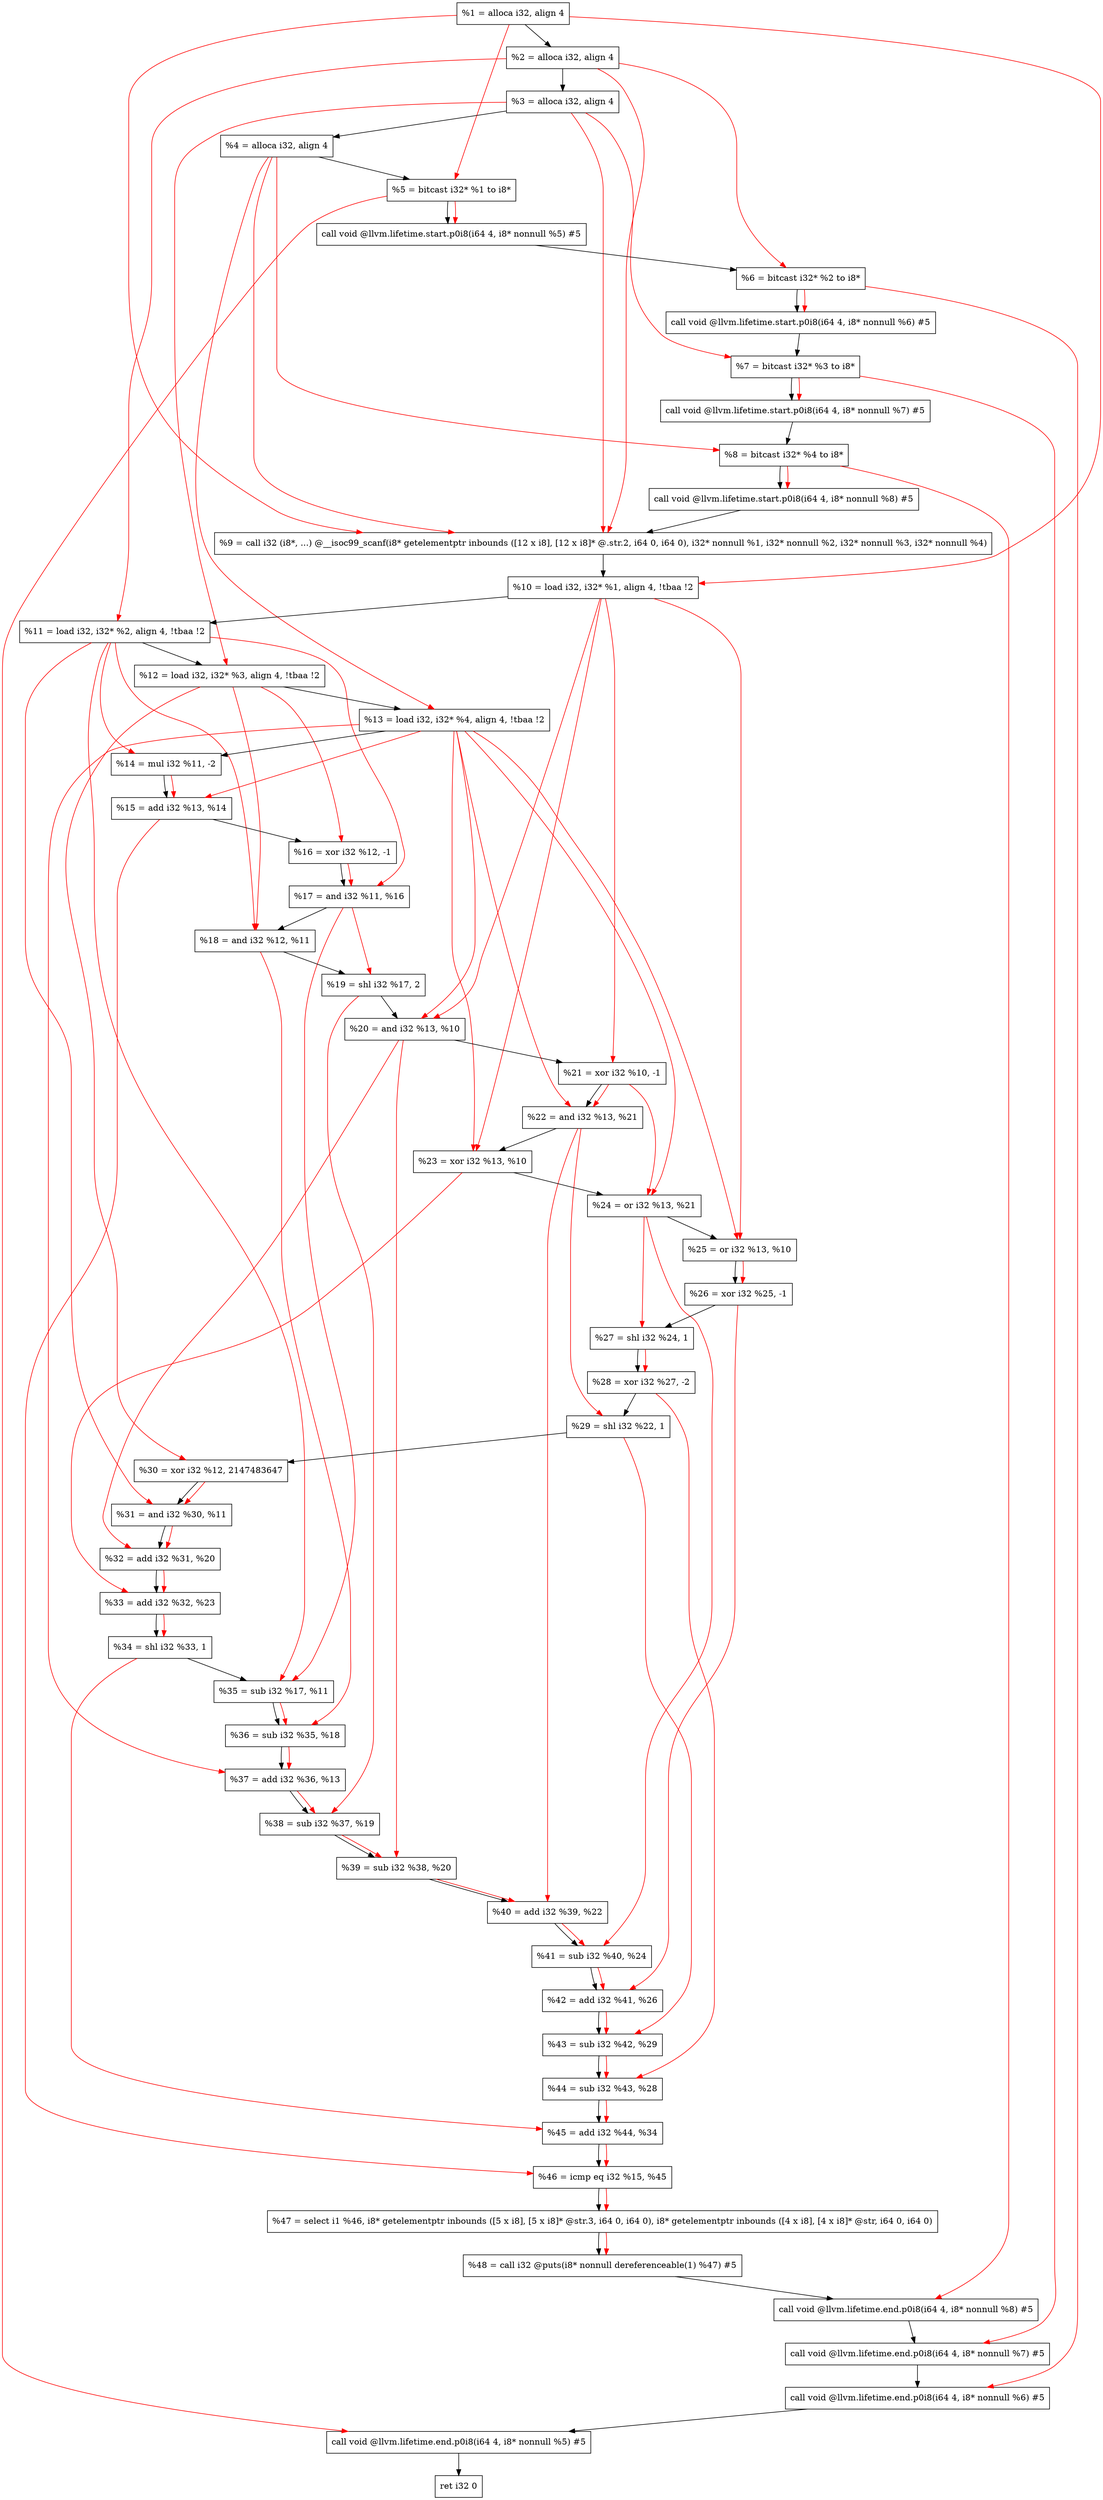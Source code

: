 digraph "DFG for'main' function" {
	Node0x2312768[shape=record, label="  %1 = alloca i32, align 4"];
	Node0x23127e8[shape=record, label="  %2 = alloca i32, align 4"];
	Node0x2312878[shape=record, label="  %3 = alloca i32, align 4"];
	Node0x23128d8[shape=record, label="  %4 = alloca i32, align 4"];
	Node0x2312988[shape=record, label="  %5 = bitcast i32* %1 to i8*"];
	Node0x2312db8[shape=record, label="  call void @llvm.lifetime.start.p0i8(i64 4, i8* nonnull %5) #5"];
	Node0x2312e98[shape=record, label="  %6 = bitcast i32* %2 to i8*"];
	Node0x2312f98[shape=record, label="  call void @llvm.lifetime.start.p0i8(i64 4, i8* nonnull %6) #5"];
	Node0x2313058[shape=record, label="  %7 = bitcast i32* %3 to i8*"];
	Node0x2313108[shape=record, label="  call void @llvm.lifetime.start.p0i8(i64 4, i8* nonnull %7) #5"];
	Node0x23131c8[shape=record, label="  %8 = bitcast i32* %4 to i8*"];
	Node0x2313278[shape=record, label="  call void @llvm.lifetime.start.p0i8(i64 4, i8* nonnull %8) #5"];
	Node0x230da00[shape=record, label="  %9 = call i32 (i8*, ...) @__isoc99_scanf(i8* getelementptr inbounds ([12 x i8], [12 x i8]* @.str.2, i64 0, i64 0), i32* nonnull %1, i32* nonnull %2, i32* nonnull %3, i32* nonnull %4)"];
	Node0x2313478[shape=record, label="  %10 = load i32, i32* %1, align 4, !tbaa !2"];
	Node0x23143e8[shape=record, label="  %11 = load i32, i32* %2, align 4, !tbaa !2"];
	Node0x2314a58[shape=record, label="  %12 = load i32, i32* %3, align 4, !tbaa !2"];
	Node0x2314ab8[shape=record, label="  %13 = load i32, i32* %4, align 4, !tbaa !2"];
	Node0x2314b30[shape=record, label="  %14 = mul i32 %11, -2"];
	Node0x2314ba0[shape=record, label="  %15 = add i32 %13, %14"];
	Node0x2314c10[shape=record, label="  %16 = xor i32 %12, -1"];
	Node0x2314c80[shape=record, label="  %17 = and i32 %11, %16"];
	Node0x2314cf0[shape=record, label="  %18 = and i32 %12, %11"];
	Node0x2314d60[shape=record, label="  %19 = shl i32 %17, 2"];
	Node0x2314dd0[shape=record, label="  %20 = and i32 %13, %10"];
	Node0x2314e40[shape=record, label="  %21 = xor i32 %10, -1"];
	Node0x2314eb0[shape=record, label="  %22 = and i32 %13, %21"];
	Node0x2314f20[shape=record, label="  %23 = xor i32 %13, %10"];
	Node0x2314f90[shape=record, label="  %24 = or i32 %13, %21"];
	Node0x2315000[shape=record, label="  %25 = or i32 %13, %10"];
	Node0x2315070[shape=record, label="  %26 = xor i32 %25, -1"];
	Node0x23150e0[shape=record, label="  %27 = shl i32 %24, 1"];
	Node0x2315150[shape=record, label="  %28 = xor i32 %27, -2"];
	Node0x23151c0[shape=record, label="  %29 = shl i32 %22, 1"];
	Node0x2315230[shape=record, label="  %30 = xor i32 %12, 2147483647"];
	Node0x23152a0[shape=record, label="  %31 = and i32 %30, %11"];
	Node0x2315310[shape=record, label="  %32 = add i32 %31, %20"];
	Node0x2315380[shape=record, label="  %33 = add i32 %32, %23"];
	Node0x23153f0[shape=record, label="  %34 = shl i32 %33, 1"];
	Node0x2315460[shape=record, label="  %35 = sub i32 %17, %11"];
	Node0x23154d0[shape=record, label="  %36 = sub i32 %35, %18"];
	Node0x2315540[shape=record, label="  %37 = add i32 %36, %13"];
	Node0x23155b0[shape=record, label="  %38 = sub i32 %37, %19"];
	Node0x2315620[shape=record, label="  %39 = sub i32 %38, %20"];
	Node0x2315690[shape=record, label="  %40 = add i32 %39, %22"];
	Node0x2315700[shape=record, label="  %41 = sub i32 %40, %24"];
	Node0x2315770[shape=record, label="  %42 = add i32 %41, %26"];
	Node0x23157e0[shape=record, label="  %43 = sub i32 %42, %29"];
	Node0x2315850[shape=record, label="  %44 = sub i32 %43, %28"];
	Node0x23158c0[shape=record, label="  %45 = add i32 %44, %34"];
	Node0x2315930[shape=record, label="  %46 = icmp eq i32 %15, %45"];
	Node0x22b28b8[shape=record, label="  %47 = select i1 %46, i8* getelementptr inbounds ([5 x i8], [5 x i8]* @str.3, i64 0, i64 0), i8* getelementptr inbounds ([4 x i8], [4 x i8]* @str, i64 0, i64 0)"];
	Node0x23159c0[shape=record, label="  %48 = call i32 @puts(i8* nonnull dereferenceable(1) %47) #5"];
	Node0x2315c68[shape=record, label="  call void @llvm.lifetime.end.p0i8(i64 4, i8* nonnull %8) #5"];
	Node0x2315dc8[shape=record, label="  call void @llvm.lifetime.end.p0i8(i64 4, i8* nonnull %7) #5"];
	Node0x2315ed8[shape=record, label="  call void @llvm.lifetime.end.p0i8(i64 4, i8* nonnull %6) #5"];
	Node0x2315fe8[shape=record, label="  call void @llvm.lifetime.end.p0i8(i64 4, i8* nonnull %5) #5"];
	Node0x23160a8[shape=record, label="  ret i32 0"];
	Node0x2312768 -> Node0x23127e8;
	Node0x23127e8 -> Node0x2312878;
	Node0x2312878 -> Node0x23128d8;
	Node0x23128d8 -> Node0x2312988;
	Node0x2312988 -> Node0x2312db8;
	Node0x2312db8 -> Node0x2312e98;
	Node0x2312e98 -> Node0x2312f98;
	Node0x2312f98 -> Node0x2313058;
	Node0x2313058 -> Node0x2313108;
	Node0x2313108 -> Node0x23131c8;
	Node0x23131c8 -> Node0x2313278;
	Node0x2313278 -> Node0x230da00;
	Node0x230da00 -> Node0x2313478;
	Node0x2313478 -> Node0x23143e8;
	Node0x23143e8 -> Node0x2314a58;
	Node0x2314a58 -> Node0x2314ab8;
	Node0x2314ab8 -> Node0x2314b30;
	Node0x2314b30 -> Node0x2314ba0;
	Node0x2314ba0 -> Node0x2314c10;
	Node0x2314c10 -> Node0x2314c80;
	Node0x2314c80 -> Node0x2314cf0;
	Node0x2314cf0 -> Node0x2314d60;
	Node0x2314d60 -> Node0x2314dd0;
	Node0x2314dd0 -> Node0x2314e40;
	Node0x2314e40 -> Node0x2314eb0;
	Node0x2314eb0 -> Node0x2314f20;
	Node0x2314f20 -> Node0x2314f90;
	Node0x2314f90 -> Node0x2315000;
	Node0x2315000 -> Node0x2315070;
	Node0x2315070 -> Node0x23150e0;
	Node0x23150e0 -> Node0x2315150;
	Node0x2315150 -> Node0x23151c0;
	Node0x23151c0 -> Node0x2315230;
	Node0x2315230 -> Node0x23152a0;
	Node0x23152a0 -> Node0x2315310;
	Node0x2315310 -> Node0x2315380;
	Node0x2315380 -> Node0x23153f0;
	Node0x23153f0 -> Node0x2315460;
	Node0x2315460 -> Node0x23154d0;
	Node0x23154d0 -> Node0x2315540;
	Node0x2315540 -> Node0x23155b0;
	Node0x23155b0 -> Node0x2315620;
	Node0x2315620 -> Node0x2315690;
	Node0x2315690 -> Node0x2315700;
	Node0x2315700 -> Node0x2315770;
	Node0x2315770 -> Node0x23157e0;
	Node0x23157e0 -> Node0x2315850;
	Node0x2315850 -> Node0x23158c0;
	Node0x23158c0 -> Node0x2315930;
	Node0x2315930 -> Node0x22b28b8;
	Node0x22b28b8 -> Node0x23159c0;
	Node0x23159c0 -> Node0x2315c68;
	Node0x2315c68 -> Node0x2315dc8;
	Node0x2315dc8 -> Node0x2315ed8;
	Node0x2315ed8 -> Node0x2315fe8;
	Node0x2315fe8 -> Node0x23160a8;
edge [color=red]
	Node0x2312768 -> Node0x2312988;
	Node0x2312988 -> Node0x2312db8;
	Node0x23127e8 -> Node0x2312e98;
	Node0x2312e98 -> Node0x2312f98;
	Node0x2312878 -> Node0x2313058;
	Node0x2313058 -> Node0x2313108;
	Node0x23128d8 -> Node0x23131c8;
	Node0x23131c8 -> Node0x2313278;
	Node0x2312768 -> Node0x230da00;
	Node0x23127e8 -> Node0x230da00;
	Node0x2312878 -> Node0x230da00;
	Node0x23128d8 -> Node0x230da00;
	Node0x2312768 -> Node0x2313478;
	Node0x23127e8 -> Node0x23143e8;
	Node0x2312878 -> Node0x2314a58;
	Node0x23128d8 -> Node0x2314ab8;
	Node0x23143e8 -> Node0x2314b30;
	Node0x2314ab8 -> Node0x2314ba0;
	Node0x2314b30 -> Node0x2314ba0;
	Node0x2314a58 -> Node0x2314c10;
	Node0x23143e8 -> Node0x2314c80;
	Node0x2314c10 -> Node0x2314c80;
	Node0x2314a58 -> Node0x2314cf0;
	Node0x23143e8 -> Node0x2314cf0;
	Node0x2314c80 -> Node0x2314d60;
	Node0x2314ab8 -> Node0x2314dd0;
	Node0x2313478 -> Node0x2314dd0;
	Node0x2313478 -> Node0x2314e40;
	Node0x2314ab8 -> Node0x2314eb0;
	Node0x2314e40 -> Node0x2314eb0;
	Node0x2314ab8 -> Node0x2314f20;
	Node0x2313478 -> Node0x2314f20;
	Node0x2314ab8 -> Node0x2314f90;
	Node0x2314e40 -> Node0x2314f90;
	Node0x2314ab8 -> Node0x2315000;
	Node0x2313478 -> Node0x2315000;
	Node0x2315000 -> Node0x2315070;
	Node0x2314f90 -> Node0x23150e0;
	Node0x23150e0 -> Node0x2315150;
	Node0x2314eb0 -> Node0x23151c0;
	Node0x2314a58 -> Node0x2315230;
	Node0x2315230 -> Node0x23152a0;
	Node0x23143e8 -> Node0x23152a0;
	Node0x23152a0 -> Node0x2315310;
	Node0x2314dd0 -> Node0x2315310;
	Node0x2315310 -> Node0x2315380;
	Node0x2314f20 -> Node0x2315380;
	Node0x2315380 -> Node0x23153f0;
	Node0x2314c80 -> Node0x2315460;
	Node0x23143e8 -> Node0x2315460;
	Node0x2315460 -> Node0x23154d0;
	Node0x2314cf0 -> Node0x23154d0;
	Node0x23154d0 -> Node0x2315540;
	Node0x2314ab8 -> Node0x2315540;
	Node0x2315540 -> Node0x23155b0;
	Node0x2314d60 -> Node0x23155b0;
	Node0x23155b0 -> Node0x2315620;
	Node0x2314dd0 -> Node0x2315620;
	Node0x2315620 -> Node0x2315690;
	Node0x2314eb0 -> Node0x2315690;
	Node0x2315690 -> Node0x2315700;
	Node0x2314f90 -> Node0x2315700;
	Node0x2315700 -> Node0x2315770;
	Node0x2315070 -> Node0x2315770;
	Node0x2315770 -> Node0x23157e0;
	Node0x23151c0 -> Node0x23157e0;
	Node0x23157e0 -> Node0x2315850;
	Node0x2315150 -> Node0x2315850;
	Node0x2315850 -> Node0x23158c0;
	Node0x23153f0 -> Node0x23158c0;
	Node0x2314ba0 -> Node0x2315930;
	Node0x23158c0 -> Node0x2315930;
	Node0x2315930 -> Node0x22b28b8;
	Node0x22b28b8 -> Node0x23159c0;
	Node0x23131c8 -> Node0x2315c68;
	Node0x2313058 -> Node0x2315dc8;
	Node0x2312e98 -> Node0x2315ed8;
	Node0x2312988 -> Node0x2315fe8;
}
